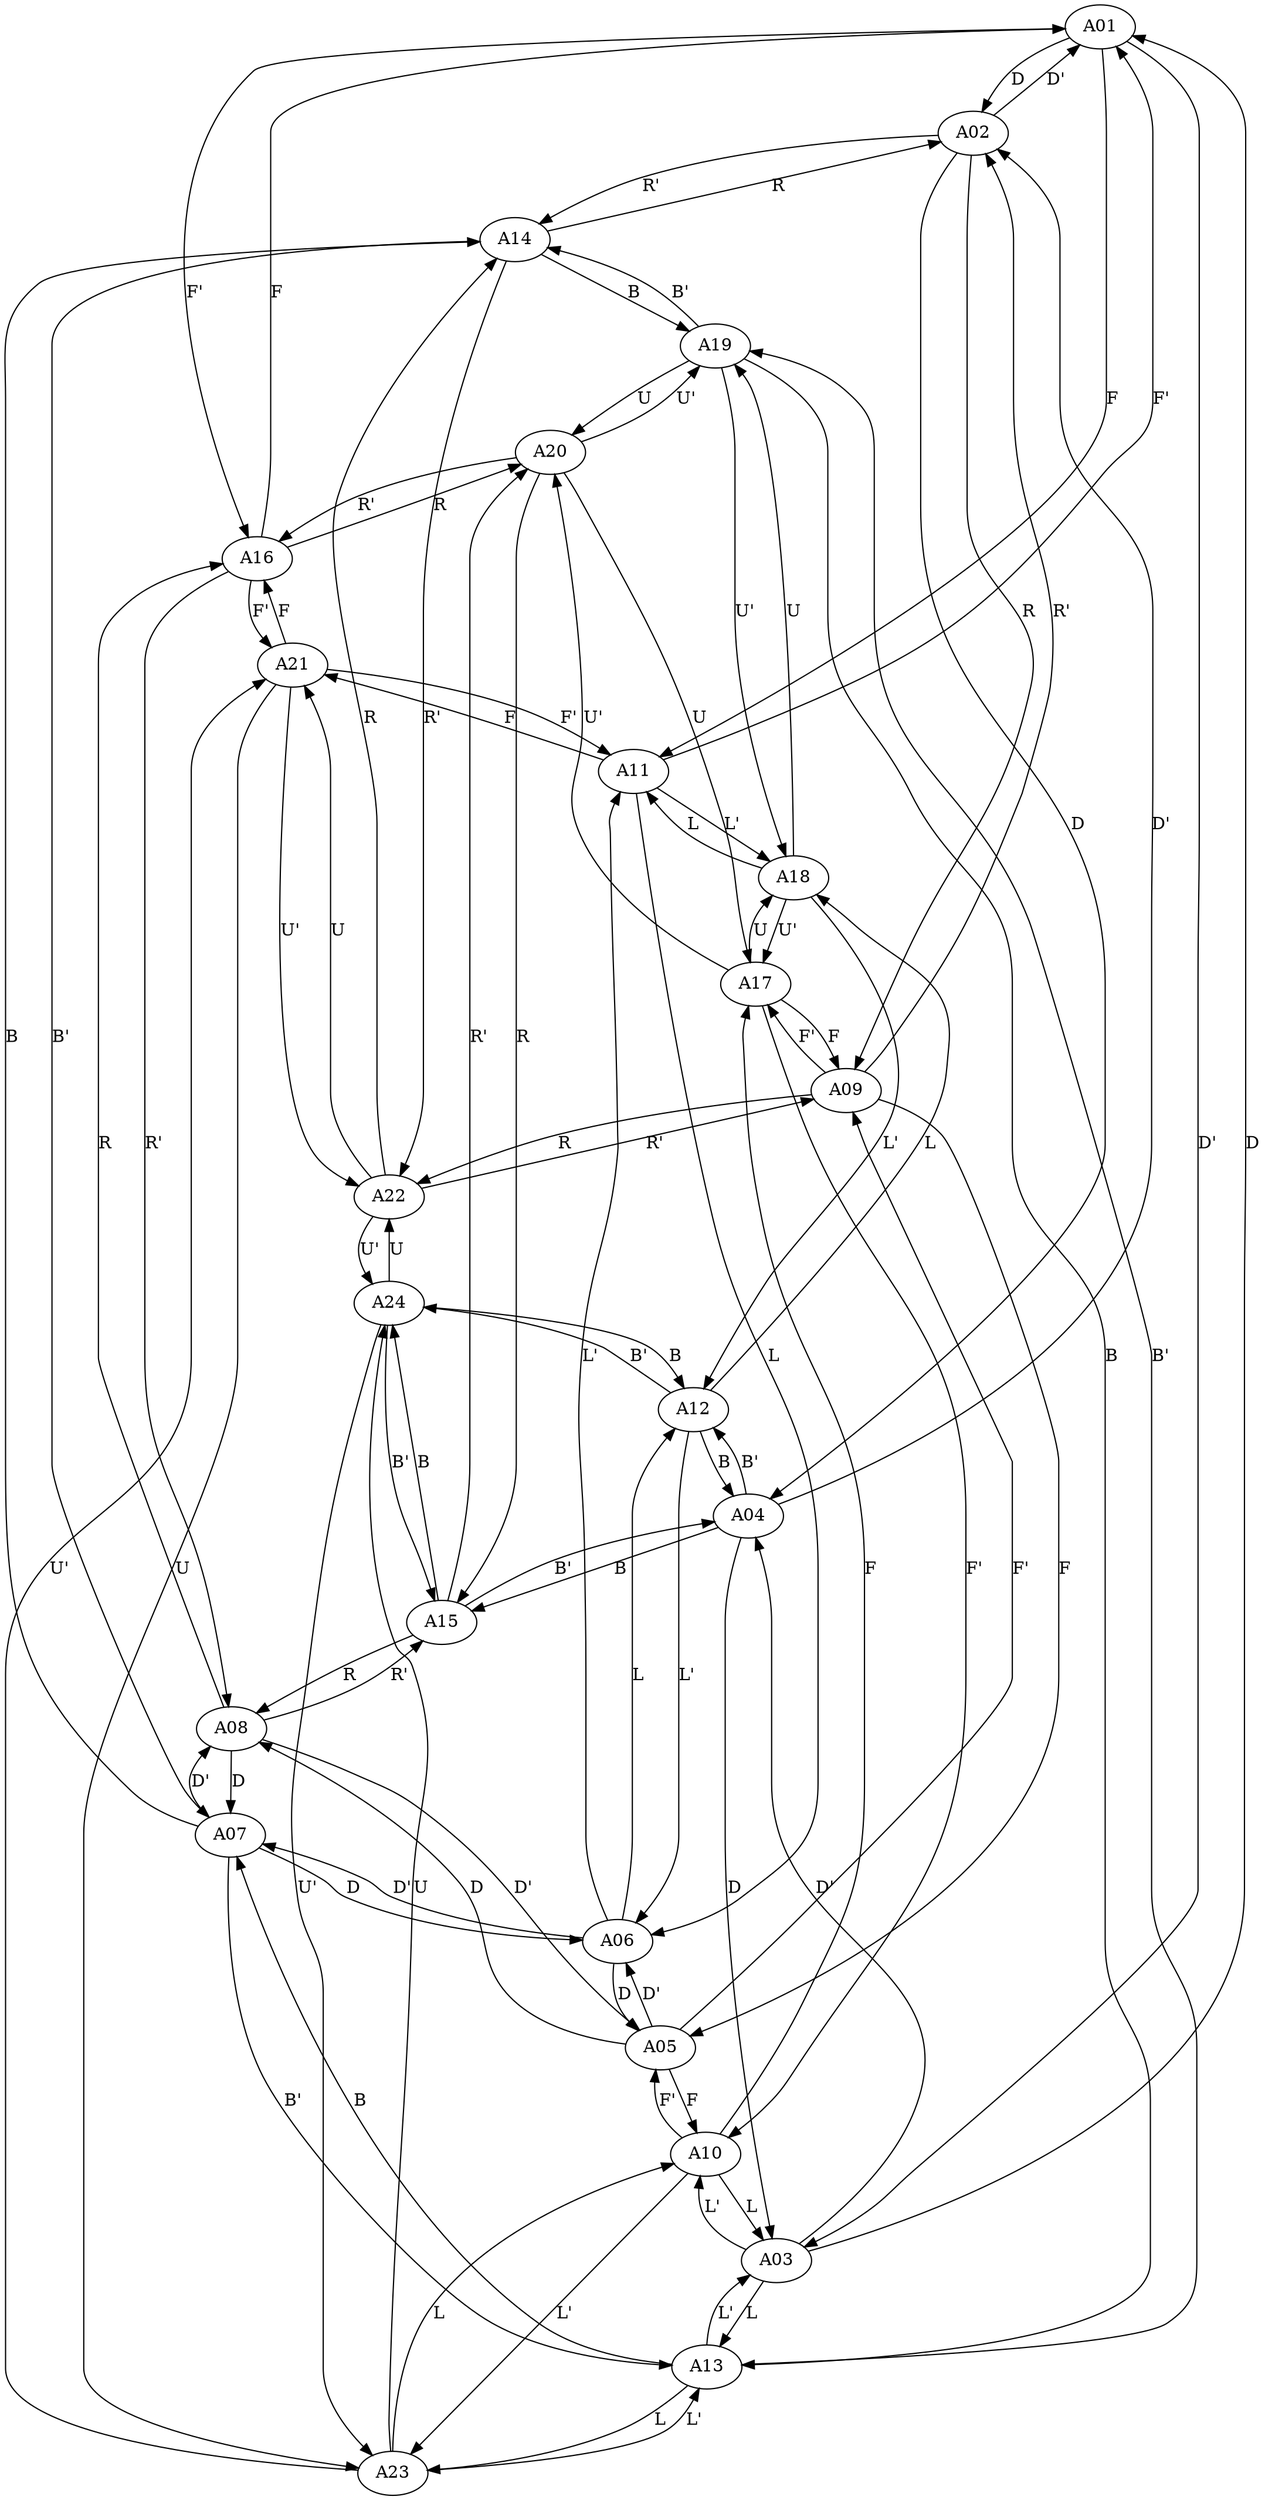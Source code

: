 digraph finite_state_machine {
    A01 -> A02 [label="D"];
    A01 -> A03 [label="D'"];
    A01 -> A11 [label="F"];
    A01 -> A16 [label="F'"];

    A02 -> A01 [label="D'"];
    A02 -> A04 [label="D"];
    A02 -> A09 [label="R"];
    A02 -> A14 [label="R'"];

    A03 -> A01 [label="D"];
    A03 -> A04 [label="D'"];
    A03 -> A10 [label="L'"];
    A03 -> A13 [label="L"];

    A04 -> A02 [label="D'"];
    A04 -> A03 [label="D"];
    A04 -> A12 [label="B'"];
    A04 -> A15 [label="B"];

    A05 -> A06 [label="D'"];
    A05 -> A08 [label="D"];
    A05 -> A09 [label="F'"];
    A05 -> A10 [label="F"];

    A06 -> A05 [label="D"];
    A06 -> A07 [label="D'"];
    A06 -> A11 [label="L'"];
    A06 -> A12 [label="L"];

    A07 -> A06 [label="D"];
    A07 -> A08 [label="D'"];
    A07 -> A13 [label="B'"];
    A07 -> A14 [label="B"];

    A08 -> A07 [label="D"];
    A08 -> A05 [label="D'"];
    A08 -> A15 [label="R'"];
    A08 -> A16 [label="R"];

    A09 -> A02 [label="R'"];
    A09 -> A05 [label="F"];
    A09 -> A17 [label="F'"];
    A09 -> A22 [label="R"];

    A10 -> A03 [label="L"];
    A10 -> A05 [label="F'"];
    A10 -> A17 [label="F"];
    A10 -> A23 [label="L'"];

    A11 -> A01 [label="F'"];
    A11 -> A06 [label="L"];
    A11 -> A18 [label="L'"];
    A11 -> A21 [label="F"];

    A12 -> A04 [label="B"];
    A12 -> A06 [label="L'"];
    A12 -> A18 [label="L"];
    A12 -> A24 [label="B'"];

    A13 -> A03 [label="L'"];
    A13 -> A07 [label="B"];
    A13 -> A19 [label="B'"];
    A13 -> A23 [label="L"];

    A14 -> A02 [label="R"];
    A14 -> A07 [label="B'"];
    A14 -> A19 [label="B"];
    A14 -> A22 [label="R'"];

    A15 -> A04 [label="B'"];
    A15 -> A08 [label="R"];
    A15 -> A20 [label="R'"];
    A15 -> A24 [label="B"];

    A16 -> A01 [label="F"];
    A16 -> A08 [label="R'"];
    A16 -> A20 [label="R"];
    A16 -> A21 [label="F'"];

    A17 -> A09 [label="F"];
    A17 -> A10 [label="F'"];
    A17 -> A18 [label="U"];
    A17 -> A20 [label="U'"];

    A18 -> A11 [label="L"];
    A18 -> A12 [label="L'"];
    A18 -> A17 [label="U'"];
    A18 -> A19 [label="U"];

    A19 -> A13 [label="B"];
    A19 -> A14 [label="B'"];
    A19 -> A18 [label="U'"];
    A19 -> A20 [label="U"];

    A20 -> A15 [label="R"];
    A20 -> A16 [label="R'"];
    A20 -> A17 [label="U"];
    A20 -> A19 [label="U'"];

    A21 -> A11 [label="F'"];
    A21 -> A16 [label="F"];
    A21 -> A22 [label="U'"];
    A21 -> A23 [label="U"];

    A22 -> A09 [label="R'"];
    A22 -> A14 [label="R"];
    A22 -> A21 [label="U"];
    A22 -> A24 [label="U'"];

    A23 -> A10 [label="L"];
    A23 -> A13 [label="L'"];
    A23 -> A21 [label="U'"];
    A23 -> A24 [label="U"];

    A24 -> A12 [label="B"];
    A24 -> A15 [label="B'"];
    A24 -> A22 [label="U"];
    A24 -> A23 [label="U'"];
}
